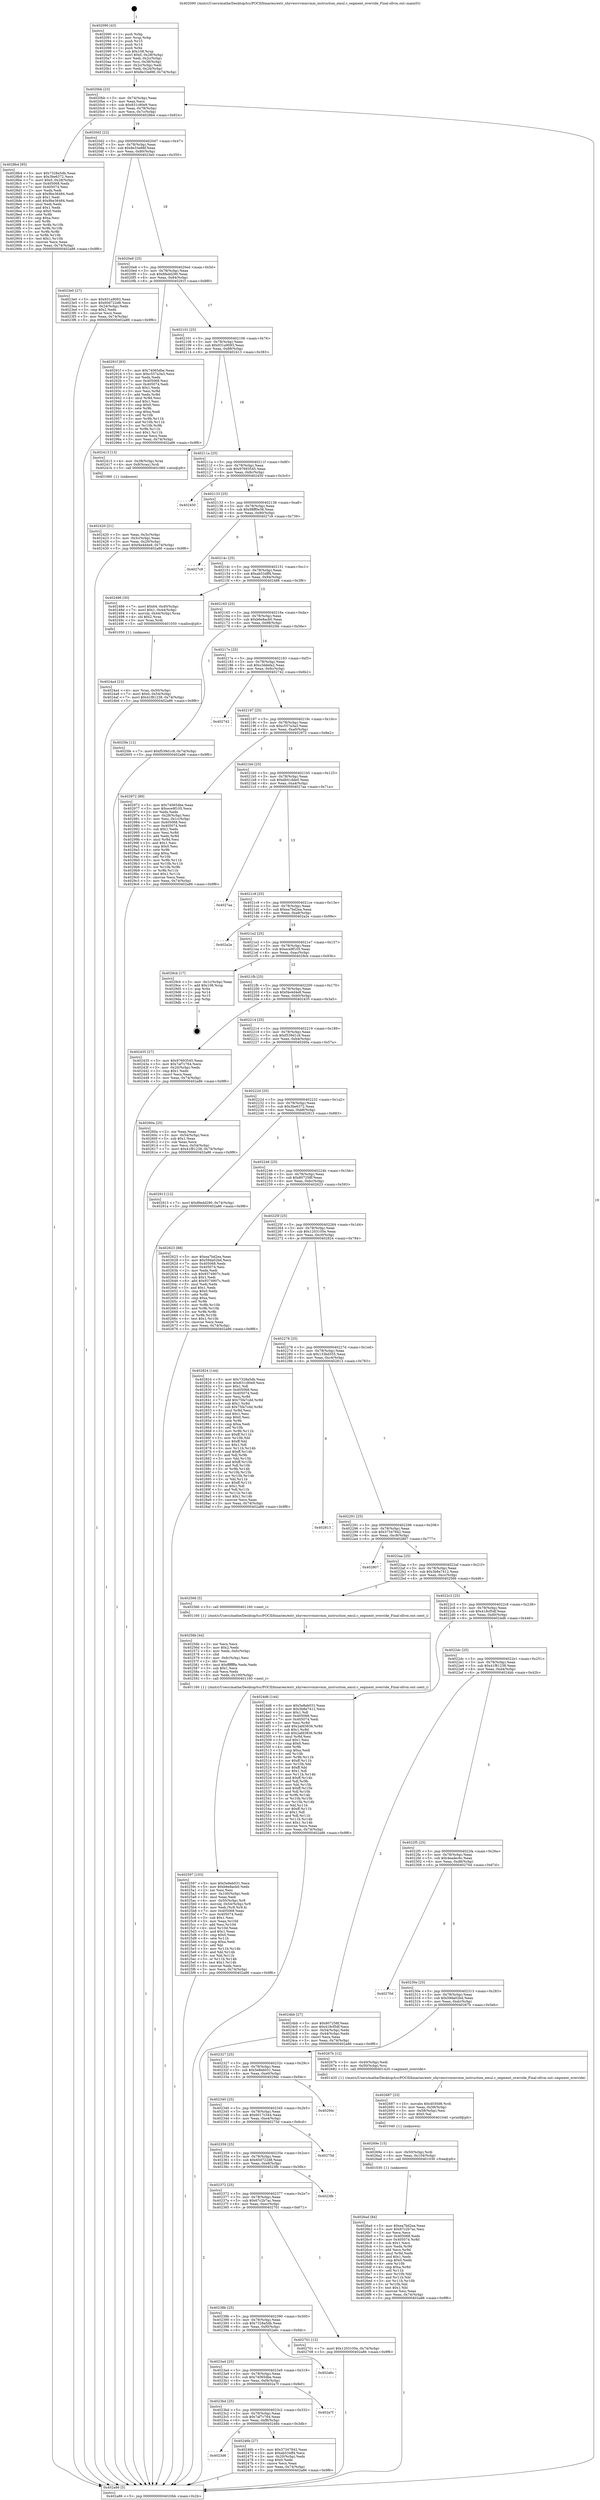 digraph "0x402090" {
  label = "0x402090 (/mnt/c/Users/mathe/Desktop/tcc/POCII/binaries/extr_xhyvesrcvmmvmm_instruction_emul.c_segment_override_Final-ollvm.out::main(0))"
  labelloc = "t"
  node[shape=record]

  Entry [label="",width=0.3,height=0.3,shape=circle,fillcolor=black,style=filled]
  "0x4020bb" [label="{
     0x4020bb [23]\l
     | [instrs]\l
     &nbsp;&nbsp;0x4020bb \<+3\>: mov -0x74(%rbp),%eax\l
     &nbsp;&nbsp;0x4020be \<+2\>: mov %eax,%ecx\l
     &nbsp;&nbsp;0x4020c0 \<+6\>: sub $0x831c90e9,%ecx\l
     &nbsp;&nbsp;0x4020c6 \<+3\>: mov %eax,-0x78(%rbp)\l
     &nbsp;&nbsp;0x4020c9 \<+3\>: mov %ecx,-0x7c(%rbp)\l
     &nbsp;&nbsp;0x4020cc \<+6\>: je 00000000004028b4 \<main+0x824\>\l
  }"]
  "0x4028b4" [label="{
     0x4028b4 [95]\l
     | [instrs]\l
     &nbsp;&nbsp;0x4028b4 \<+5\>: mov $0x7328a5db,%eax\l
     &nbsp;&nbsp;0x4028b9 \<+5\>: mov $0x3be6372,%ecx\l
     &nbsp;&nbsp;0x4028be \<+7\>: movl $0x0,-0x28(%rbp)\l
     &nbsp;&nbsp;0x4028c5 \<+7\>: mov 0x405068,%edx\l
     &nbsp;&nbsp;0x4028cc \<+7\>: mov 0x405074,%esi\l
     &nbsp;&nbsp;0x4028d3 \<+2\>: mov %edx,%edi\l
     &nbsp;&nbsp;0x4028d5 \<+6\>: sub $0x9be36484,%edi\l
     &nbsp;&nbsp;0x4028db \<+3\>: sub $0x1,%edi\l
     &nbsp;&nbsp;0x4028de \<+6\>: add $0x9be36484,%edi\l
     &nbsp;&nbsp;0x4028e4 \<+3\>: imul %edi,%edx\l
     &nbsp;&nbsp;0x4028e7 \<+3\>: and $0x1,%edx\l
     &nbsp;&nbsp;0x4028ea \<+3\>: cmp $0x0,%edx\l
     &nbsp;&nbsp;0x4028ed \<+4\>: sete %r8b\l
     &nbsp;&nbsp;0x4028f1 \<+3\>: cmp $0xa,%esi\l
     &nbsp;&nbsp;0x4028f4 \<+4\>: setl %r9b\l
     &nbsp;&nbsp;0x4028f8 \<+3\>: mov %r8b,%r10b\l
     &nbsp;&nbsp;0x4028fb \<+3\>: and %r9b,%r10b\l
     &nbsp;&nbsp;0x4028fe \<+3\>: xor %r9b,%r8b\l
     &nbsp;&nbsp;0x402901 \<+3\>: or %r8b,%r10b\l
     &nbsp;&nbsp;0x402904 \<+4\>: test $0x1,%r10b\l
     &nbsp;&nbsp;0x402908 \<+3\>: cmovne %ecx,%eax\l
     &nbsp;&nbsp;0x40290b \<+3\>: mov %eax,-0x74(%rbp)\l
     &nbsp;&nbsp;0x40290e \<+5\>: jmp 0000000000402a86 \<main+0x9f6\>\l
  }"]
  "0x4020d2" [label="{
     0x4020d2 [22]\l
     | [instrs]\l
     &nbsp;&nbsp;0x4020d2 \<+5\>: jmp 00000000004020d7 \<main+0x47\>\l
     &nbsp;&nbsp;0x4020d7 \<+3\>: mov -0x78(%rbp),%eax\l
     &nbsp;&nbsp;0x4020da \<+5\>: sub $0x8e33e88f,%eax\l
     &nbsp;&nbsp;0x4020df \<+3\>: mov %eax,-0x80(%rbp)\l
     &nbsp;&nbsp;0x4020e2 \<+6\>: je 00000000004023e0 \<main+0x350\>\l
  }"]
  Exit [label="",width=0.3,height=0.3,shape=circle,fillcolor=black,style=filled,peripheries=2]
  "0x4023e0" [label="{
     0x4023e0 [27]\l
     | [instrs]\l
     &nbsp;&nbsp;0x4023e0 \<+5\>: mov $0x931a9093,%eax\l
     &nbsp;&nbsp;0x4023e5 \<+5\>: mov $0x60d722d8,%ecx\l
     &nbsp;&nbsp;0x4023ea \<+3\>: mov -0x24(%rbp),%edx\l
     &nbsp;&nbsp;0x4023ed \<+3\>: cmp $0x2,%edx\l
     &nbsp;&nbsp;0x4023f0 \<+3\>: cmovne %ecx,%eax\l
     &nbsp;&nbsp;0x4023f3 \<+3\>: mov %eax,-0x74(%rbp)\l
     &nbsp;&nbsp;0x4023f6 \<+5\>: jmp 0000000000402a86 \<main+0x9f6\>\l
  }"]
  "0x4020e8" [label="{
     0x4020e8 [25]\l
     | [instrs]\l
     &nbsp;&nbsp;0x4020e8 \<+5\>: jmp 00000000004020ed \<main+0x5d\>\l
     &nbsp;&nbsp;0x4020ed \<+3\>: mov -0x78(%rbp),%eax\l
     &nbsp;&nbsp;0x4020f0 \<+5\>: sub $0x8fedd290,%eax\l
     &nbsp;&nbsp;0x4020f5 \<+6\>: mov %eax,-0x84(%rbp)\l
     &nbsp;&nbsp;0x4020fb \<+6\>: je 000000000040291f \<main+0x88f\>\l
  }"]
  "0x402a86" [label="{
     0x402a86 [5]\l
     | [instrs]\l
     &nbsp;&nbsp;0x402a86 \<+5\>: jmp 00000000004020bb \<main+0x2b\>\l
  }"]
  "0x402090" [label="{
     0x402090 [43]\l
     | [instrs]\l
     &nbsp;&nbsp;0x402090 \<+1\>: push %rbp\l
     &nbsp;&nbsp;0x402091 \<+3\>: mov %rsp,%rbp\l
     &nbsp;&nbsp;0x402094 \<+2\>: push %r15\l
     &nbsp;&nbsp;0x402096 \<+2\>: push %r14\l
     &nbsp;&nbsp;0x402098 \<+1\>: push %rbx\l
     &nbsp;&nbsp;0x402099 \<+7\>: sub $0x108,%rsp\l
     &nbsp;&nbsp;0x4020a0 \<+7\>: movl $0x0,-0x28(%rbp)\l
     &nbsp;&nbsp;0x4020a7 \<+3\>: mov %edi,-0x2c(%rbp)\l
     &nbsp;&nbsp;0x4020aa \<+4\>: mov %rsi,-0x38(%rbp)\l
     &nbsp;&nbsp;0x4020ae \<+3\>: mov -0x2c(%rbp),%edi\l
     &nbsp;&nbsp;0x4020b1 \<+3\>: mov %edi,-0x24(%rbp)\l
     &nbsp;&nbsp;0x4020b4 \<+7\>: movl $0x8e33e88f,-0x74(%rbp)\l
  }"]
  "0x4026ad" [label="{
     0x4026ad [84]\l
     | [instrs]\l
     &nbsp;&nbsp;0x4026ad \<+5\>: mov $0xea7bd2ea,%eax\l
     &nbsp;&nbsp;0x4026b2 \<+5\>: mov $0x67c2b7ac,%esi\l
     &nbsp;&nbsp;0x4026b7 \<+2\>: xor %ecx,%ecx\l
     &nbsp;&nbsp;0x4026b9 \<+7\>: mov 0x405068,%edx\l
     &nbsp;&nbsp;0x4026c0 \<+8\>: mov 0x405074,%r8d\l
     &nbsp;&nbsp;0x4026c8 \<+3\>: sub $0x1,%ecx\l
     &nbsp;&nbsp;0x4026cb \<+3\>: mov %edx,%r9d\l
     &nbsp;&nbsp;0x4026ce \<+3\>: add %ecx,%r9d\l
     &nbsp;&nbsp;0x4026d1 \<+4\>: imul %r9d,%edx\l
     &nbsp;&nbsp;0x4026d5 \<+3\>: and $0x1,%edx\l
     &nbsp;&nbsp;0x4026d8 \<+3\>: cmp $0x0,%edx\l
     &nbsp;&nbsp;0x4026db \<+4\>: sete %r10b\l
     &nbsp;&nbsp;0x4026df \<+4\>: cmp $0xa,%r8d\l
     &nbsp;&nbsp;0x4026e3 \<+4\>: setl %r11b\l
     &nbsp;&nbsp;0x4026e7 \<+3\>: mov %r10b,%bl\l
     &nbsp;&nbsp;0x4026ea \<+3\>: and %r11b,%bl\l
     &nbsp;&nbsp;0x4026ed \<+3\>: xor %r11b,%r10b\l
     &nbsp;&nbsp;0x4026f0 \<+3\>: or %r10b,%bl\l
     &nbsp;&nbsp;0x4026f3 \<+3\>: test $0x1,%bl\l
     &nbsp;&nbsp;0x4026f6 \<+3\>: cmovne %esi,%eax\l
     &nbsp;&nbsp;0x4026f9 \<+3\>: mov %eax,-0x74(%rbp)\l
     &nbsp;&nbsp;0x4026fc \<+5\>: jmp 0000000000402a86 \<main+0x9f6\>\l
  }"]
  "0x40291f" [label="{
     0x40291f [83]\l
     | [instrs]\l
     &nbsp;&nbsp;0x40291f \<+5\>: mov $0x74065dbe,%eax\l
     &nbsp;&nbsp;0x402924 \<+5\>: mov $0xc557a3a3,%ecx\l
     &nbsp;&nbsp;0x402929 \<+2\>: xor %edx,%edx\l
     &nbsp;&nbsp;0x40292b \<+7\>: mov 0x405068,%esi\l
     &nbsp;&nbsp;0x402932 \<+7\>: mov 0x405074,%edi\l
     &nbsp;&nbsp;0x402939 \<+3\>: sub $0x1,%edx\l
     &nbsp;&nbsp;0x40293c \<+3\>: mov %esi,%r8d\l
     &nbsp;&nbsp;0x40293f \<+3\>: add %edx,%r8d\l
     &nbsp;&nbsp;0x402942 \<+4\>: imul %r8d,%esi\l
     &nbsp;&nbsp;0x402946 \<+3\>: and $0x1,%esi\l
     &nbsp;&nbsp;0x402949 \<+3\>: cmp $0x0,%esi\l
     &nbsp;&nbsp;0x40294c \<+4\>: sete %r9b\l
     &nbsp;&nbsp;0x402950 \<+3\>: cmp $0xa,%edi\l
     &nbsp;&nbsp;0x402953 \<+4\>: setl %r10b\l
     &nbsp;&nbsp;0x402957 \<+3\>: mov %r9b,%r11b\l
     &nbsp;&nbsp;0x40295a \<+3\>: and %r10b,%r11b\l
     &nbsp;&nbsp;0x40295d \<+3\>: xor %r10b,%r9b\l
     &nbsp;&nbsp;0x402960 \<+3\>: or %r9b,%r11b\l
     &nbsp;&nbsp;0x402963 \<+4\>: test $0x1,%r11b\l
     &nbsp;&nbsp;0x402967 \<+3\>: cmovne %ecx,%eax\l
     &nbsp;&nbsp;0x40296a \<+3\>: mov %eax,-0x74(%rbp)\l
     &nbsp;&nbsp;0x40296d \<+5\>: jmp 0000000000402a86 \<main+0x9f6\>\l
  }"]
  "0x402101" [label="{
     0x402101 [25]\l
     | [instrs]\l
     &nbsp;&nbsp;0x402101 \<+5\>: jmp 0000000000402106 \<main+0x76\>\l
     &nbsp;&nbsp;0x402106 \<+3\>: mov -0x78(%rbp),%eax\l
     &nbsp;&nbsp;0x402109 \<+5\>: sub $0x931a9093,%eax\l
     &nbsp;&nbsp;0x40210e \<+6\>: mov %eax,-0x88(%rbp)\l
     &nbsp;&nbsp;0x402114 \<+6\>: je 0000000000402413 \<main+0x383\>\l
  }"]
  "0x40269e" [label="{
     0x40269e [15]\l
     | [instrs]\l
     &nbsp;&nbsp;0x40269e \<+4\>: mov -0x50(%rbp),%rdi\l
     &nbsp;&nbsp;0x4026a2 \<+6\>: mov %eax,-0x104(%rbp)\l
     &nbsp;&nbsp;0x4026a8 \<+5\>: call 0000000000401030 \<free@plt\>\l
     | [calls]\l
     &nbsp;&nbsp;0x401030 \{1\} (unknown)\l
  }"]
  "0x402413" [label="{
     0x402413 [13]\l
     | [instrs]\l
     &nbsp;&nbsp;0x402413 \<+4\>: mov -0x38(%rbp),%rax\l
     &nbsp;&nbsp;0x402417 \<+4\>: mov 0x8(%rax),%rdi\l
     &nbsp;&nbsp;0x40241b \<+5\>: call 0000000000401060 \<atoi@plt\>\l
     | [calls]\l
     &nbsp;&nbsp;0x401060 \{1\} (unknown)\l
  }"]
  "0x40211a" [label="{
     0x40211a [25]\l
     | [instrs]\l
     &nbsp;&nbsp;0x40211a \<+5\>: jmp 000000000040211f \<main+0x8f\>\l
     &nbsp;&nbsp;0x40211f \<+3\>: mov -0x78(%rbp),%eax\l
     &nbsp;&nbsp;0x402122 \<+5\>: sub $0x97693545,%eax\l
     &nbsp;&nbsp;0x402127 \<+6\>: mov %eax,-0x8c(%rbp)\l
     &nbsp;&nbsp;0x40212d \<+6\>: je 0000000000402450 \<main+0x3c0\>\l
  }"]
  "0x402420" [label="{
     0x402420 [21]\l
     | [instrs]\l
     &nbsp;&nbsp;0x402420 \<+3\>: mov %eax,-0x3c(%rbp)\l
     &nbsp;&nbsp;0x402423 \<+3\>: mov -0x3c(%rbp),%eax\l
     &nbsp;&nbsp;0x402426 \<+3\>: mov %eax,-0x20(%rbp)\l
     &nbsp;&nbsp;0x402429 \<+7\>: movl $0xf4e4d4e8,-0x74(%rbp)\l
     &nbsp;&nbsp;0x402430 \<+5\>: jmp 0000000000402a86 \<main+0x9f6\>\l
  }"]
  "0x402687" [label="{
     0x402687 [23]\l
     | [instrs]\l
     &nbsp;&nbsp;0x402687 \<+10\>: movabs $0x4030d6,%rdi\l
     &nbsp;&nbsp;0x402691 \<+3\>: mov %eax,-0x58(%rbp)\l
     &nbsp;&nbsp;0x402694 \<+3\>: mov -0x58(%rbp),%esi\l
     &nbsp;&nbsp;0x402697 \<+2\>: mov $0x0,%al\l
     &nbsp;&nbsp;0x402699 \<+5\>: call 0000000000401040 \<printf@plt\>\l
     | [calls]\l
     &nbsp;&nbsp;0x401040 \{1\} (unknown)\l
  }"]
  "0x402450" [label="{
     0x402450\l
  }", style=dashed]
  "0x402133" [label="{
     0x402133 [25]\l
     | [instrs]\l
     &nbsp;&nbsp;0x402133 \<+5\>: jmp 0000000000402138 \<main+0xa8\>\l
     &nbsp;&nbsp;0x402138 \<+3\>: mov -0x78(%rbp),%eax\l
     &nbsp;&nbsp;0x40213b \<+5\>: sub $0x98ff0e38,%eax\l
     &nbsp;&nbsp;0x402140 \<+6\>: mov %eax,-0x90(%rbp)\l
     &nbsp;&nbsp;0x402146 \<+6\>: je 00000000004027c9 \<main+0x739\>\l
  }"]
  "0x402597" [label="{
     0x402597 [103]\l
     | [instrs]\l
     &nbsp;&nbsp;0x402597 \<+5\>: mov $0x5e8eb031,%ecx\l
     &nbsp;&nbsp;0x40259c \<+5\>: mov $0xb6e8acb0,%edx\l
     &nbsp;&nbsp;0x4025a1 \<+2\>: xor %esi,%esi\l
     &nbsp;&nbsp;0x4025a3 \<+6\>: mov -0x100(%rbp),%edi\l
     &nbsp;&nbsp;0x4025a9 \<+3\>: imul %eax,%edi\l
     &nbsp;&nbsp;0x4025ac \<+4\>: mov -0x50(%rbp),%r8\l
     &nbsp;&nbsp;0x4025b0 \<+4\>: movslq -0x54(%rbp),%r9\l
     &nbsp;&nbsp;0x4025b4 \<+4\>: mov %edi,(%r8,%r9,4)\l
     &nbsp;&nbsp;0x4025b8 \<+7\>: mov 0x405068,%eax\l
     &nbsp;&nbsp;0x4025bf \<+7\>: mov 0x405074,%edi\l
     &nbsp;&nbsp;0x4025c6 \<+3\>: sub $0x1,%esi\l
     &nbsp;&nbsp;0x4025c9 \<+3\>: mov %eax,%r10d\l
     &nbsp;&nbsp;0x4025cc \<+3\>: add %esi,%r10d\l
     &nbsp;&nbsp;0x4025cf \<+4\>: imul %r10d,%eax\l
     &nbsp;&nbsp;0x4025d3 \<+3\>: and $0x1,%eax\l
     &nbsp;&nbsp;0x4025d6 \<+3\>: cmp $0x0,%eax\l
     &nbsp;&nbsp;0x4025d9 \<+4\>: sete %r11b\l
     &nbsp;&nbsp;0x4025dd \<+3\>: cmp $0xa,%edi\l
     &nbsp;&nbsp;0x4025e0 \<+3\>: setl %bl\l
     &nbsp;&nbsp;0x4025e3 \<+3\>: mov %r11b,%r14b\l
     &nbsp;&nbsp;0x4025e6 \<+3\>: and %bl,%r14b\l
     &nbsp;&nbsp;0x4025e9 \<+3\>: xor %bl,%r11b\l
     &nbsp;&nbsp;0x4025ec \<+3\>: or %r11b,%r14b\l
     &nbsp;&nbsp;0x4025ef \<+4\>: test $0x1,%r14b\l
     &nbsp;&nbsp;0x4025f3 \<+3\>: cmovne %edx,%ecx\l
     &nbsp;&nbsp;0x4025f6 \<+3\>: mov %ecx,-0x74(%rbp)\l
     &nbsp;&nbsp;0x4025f9 \<+5\>: jmp 0000000000402a86 \<main+0x9f6\>\l
  }"]
  "0x4027c9" [label="{
     0x4027c9\l
  }", style=dashed]
  "0x40214c" [label="{
     0x40214c [25]\l
     | [instrs]\l
     &nbsp;&nbsp;0x40214c \<+5\>: jmp 0000000000402151 \<main+0xc1\>\l
     &nbsp;&nbsp;0x402151 \<+3\>: mov -0x78(%rbp),%eax\l
     &nbsp;&nbsp;0x402154 \<+5\>: sub $0xab534ff4,%eax\l
     &nbsp;&nbsp;0x402159 \<+6\>: mov %eax,-0x94(%rbp)\l
     &nbsp;&nbsp;0x40215f \<+6\>: je 0000000000402486 \<main+0x3f6\>\l
  }"]
  "0x40256b" [label="{
     0x40256b [44]\l
     | [instrs]\l
     &nbsp;&nbsp;0x40256b \<+2\>: xor %ecx,%ecx\l
     &nbsp;&nbsp;0x40256d \<+5\>: mov $0x2,%edx\l
     &nbsp;&nbsp;0x402572 \<+6\>: mov %edx,-0xfc(%rbp)\l
     &nbsp;&nbsp;0x402578 \<+1\>: cltd\l
     &nbsp;&nbsp;0x402579 \<+6\>: mov -0xfc(%rbp),%esi\l
     &nbsp;&nbsp;0x40257f \<+2\>: idiv %esi\l
     &nbsp;&nbsp;0x402581 \<+6\>: imul $0xfffffffe,%edx,%edx\l
     &nbsp;&nbsp;0x402587 \<+3\>: sub $0x1,%ecx\l
     &nbsp;&nbsp;0x40258a \<+2\>: sub %ecx,%edx\l
     &nbsp;&nbsp;0x40258c \<+6\>: mov %edx,-0x100(%rbp)\l
     &nbsp;&nbsp;0x402592 \<+5\>: call 0000000000401160 \<next_i\>\l
     | [calls]\l
     &nbsp;&nbsp;0x401160 \{1\} (/mnt/c/Users/mathe/Desktop/tcc/POCII/binaries/extr_xhyvesrcvmmvmm_instruction_emul.c_segment_override_Final-ollvm.out::next_i)\l
  }"]
  "0x402486" [label="{
     0x402486 [30]\l
     | [instrs]\l
     &nbsp;&nbsp;0x402486 \<+7\>: movl $0x64,-0x40(%rbp)\l
     &nbsp;&nbsp;0x40248d \<+7\>: movl $0x1,-0x44(%rbp)\l
     &nbsp;&nbsp;0x402494 \<+4\>: movslq -0x44(%rbp),%rax\l
     &nbsp;&nbsp;0x402498 \<+4\>: shl $0x2,%rax\l
     &nbsp;&nbsp;0x40249c \<+3\>: mov %rax,%rdi\l
     &nbsp;&nbsp;0x40249f \<+5\>: call 0000000000401050 \<malloc@plt\>\l
     | [calls]\l
     &nbsp;&nbsp;0x401050 \{1\} (unknown)\l
  }"]
  "0x402165" [label="{
     0x402165 [25]\l
     | [instrs]\l
     &nbsp;&nbsp;0x402165 \<+5\>: jmp 000000000040216a \<main+0xda\>\l
     &nbsp;&nbsp;0x40216a \<+3\>: mov -0x78(%rbp),%eax\l
     &nbsp;&nbsp;0x40216d \<+5\>: sub $0xb6e8acb0,%eax\l
     &nbsp;&nbsp;0x402172 \<+6\>: mov %eax,-0x98(%rbp)\l
     &nbsp;&nbsp;0x402178 \<+6\>: je 00000000004025fe \<main+0x56e\>\l
  }"]
  "0x4024a4" [label="{
     0x4024a4 [23]\l
     | [instrs]\l
     &nbsp;&nbsp;0x4024a4 \<+4\>: mov %rax,-0x50(%rbp)\l
     &nbsp;&nbsp;0x4024a8 \<+7\>: movl $0x0,-0x54(%rbp)\l
     &nbsp;&nbsp;0x4024af \<+7\>: movl $0x41f81238,-0x74(%rbp)\l
     &nbsp;&nbsp;0x4024b6 \<+5\>: jmp 0000000000402a86 \<main+0x9f6\>\l
  }"]
  "0x4025fe" [label="{
     0x4025fe [12]\l
     | [instrs]\l
     &nbsp;&nbsp;0x4025fe \<+7\>: movl $0xf539d1c9,-0x74(%rbp)\l
     &nbsp;&nbsp;0x402605 \<+5\>: jmp 0000000000402a86 \<main+0x9f6\>\l
  }"]
  "0x40217e" [label="{
     0x40217e [25]\l
     | [instrs]\l
     &nbsp;&nbsp;0x40217e \<+5\>: jmp 0000000000402183 \<main+0xf3\>\l
     &nbsp;&nbsp;0x402183 \<+3\>: mov -0x78(%rbp),%eax\l
     &nbsp;&nbsp;0x402186 \<+5\>: sub $0xc3ddefa2,%eax\l
     &nbsp;&nbsp;0x40218b \<+6\>: mov %eax,-0x9c(%rbp)\l
     &nbsp;&nbsp;0x402191 \<+6\>: je 0000000000402742 \<main+0x6b2\>\l
  }"]
  "0x4023d6" [label="{
     0x4023d6\l
  }", style=dashed]
  "0x402742" [label="{
     0x402742\l
  }", style=dashed]
  "0x402197" [label="{
     0x402197 [25]\l
     | [instrs]\l
     &nbsp;&nbsp;0x402197 \<+5\>: jmp 000000000040219c \<main+0x10c\>\l
     &nbsp;&nbsp;0x40219c \<+3\>: mov -0x78(%rbp),%eax\l
     &nbsp;&nbsp;0x40219f \<+5\>: sub $0xc557a3a3,%eax\l
     &nbsp;&nbsp;0x4021a4 \<+6\>: mov %eax,-0xa0(%rbp)\l
     &nbsp;&nbsp;0x4021aa \<+6\>: je 0000000000402972 \<main+0x8e2\>\l
  }"]
  "0x40246b" [label="{
     0x40246b [27]\l
     | [instrs]\l
     &nbsp;&nbsp;0x40246b \<+5\>: mov $0x37347842,%eax\l
     &nbsp;&nbsp;0x402470 \<+5\>: mov $0xab534ff4,%ecx\l
     &nbsp;&nbsp;0x402475 \<+3\>: mov -0x20(%rbp),%edx\l
     &nbsp;&nbsp;0x402478 \<+3\>: cmp $0x0,%edx\l
     &nbsp;&nbsp;0x40247b \<+3\>: cmove %ecx,%eax\l
     &nbsp;&nbsp;0x40247e \<+3\>: mov %eax,-0x74(%rbp)\l
     &nbsp;&nbsp;0x402481 \<+5\>: jmp 0000000000402a86 \<main+0x9f6\>\l
  }"]
  "0x402972" [label="{
     0x402972 [89]\l
     | [instrs]\l
     &nbsp;&nbsp;0x402972 \<+5\>: mov $0x74065dbe,%eax\l
     &nbsp;&nbsp;0x402977 \<+5\>: mov $0xece9f105,%ecx\l
     &nbsp;&nbsp;0x40297c \<+2\>: xor %edx,%edx\l
     &nbsp;&nbsp;0x40297e \<+3\>: mov -0x28(%rbp),%esi\l
     &nbsp;&nbsp;0x402981 \<+3\>: mov %esi,-0x1c(%rbp)\l
     &nbsp;&nbsp;0x402984 \<+7\>: mov 0x405068,%esi\l
     &nbsp;&nbsp;0x40298b \<+7\>: mov 0x405074,%edi\l
     &nbsp;&nbsp;0x402992 \<+3\>: sub $0x1,%edx\l
     &nbsp;&nbsp;0x402995 \<+3\>: mov %esi,%r8d\l
     &nbsp;&nbsp;0x402998 \<+3\>: add %edx,%r8d\l
     &nbsp;&nbsp;0x40299b \<+4\>: imul %r8d,%esi\l
     &nbsp;&nbsp;0x40299f \<+3\>: and $0x1,%esi\l
     &nbsp;&nbsp;0x4029a2 \<+3\>: cmp $0x0,%esi\l
     &nbsp;&nbsp;0x4029a5 \<+4\>: sete %r9b\l
     &nbsp;&nbsp;0x4029a9 \<+3\>: cmp $0xa,%edi\l
     &nbsp;&nbsp;0x4029ac \<+4\>: setl %r10b\l
     &nbsp;&nbsp;0x4029b0 \<+3\>: mov %r9b,%r11b\l
     &nbsp;&nbsp;0x4029b3 \<+3\>: and %r10b,%r11b\l
     &nbsp;&nbsp;0x4029b6 \<+3\>: xor %r10b,%r9b\l
     &nbsp;&nbsp;0x4029b9 \<+3\>: or %r9b,%r11b\l
     &nbsp;&nbsp;0x4029bc \<+4\>: test $0x1,%r11b\l
     &nbsp;&nbsp;0x4029c0 \<+3\>: cmovne %ecx,%eax\l
     &nbsp;&nbsp;0x4029c3 \<+3\>: mov %eax,-0x74(%rbp)\l
     &nbsp;&nbsp;0x4029c6 \<+5\>: jmp 0000000000402a86 \<main+0x9f6\>\l
  }"]
  "0x4021b0" [label="{
     0x4021b0 [25]\l
     | [instrs]\l
     &nbsp;&nbsp;0x4021b0 \<+5\>: jmp 00000000004021b5 \<main+0x125\>\l
     &nbsp;&nbsp;0x4021b5 \<+3\>: mov -0x78(%rbp),%eax\l
     &nbsp;&nbsp;0x4021b8 \<+5\>: sub $0xdb41dde0,%eax\l
     &nbsp;&nbsp;0x4021bd \<+6\>: mov %eax,-0xa4(%rbp)\l
     &nbsp;&nbsp;0x4021c3 \<+6\>: je 00000000004027aa \<main+0x71a\>\l
  }"]
  "0x4023bd" [label="{
     0x4023bd [25]\l
     | [instrs]\l
     &nbsp;&nbsp;0x4023bd \<+5\>: jmp 00000000004023c2 \<main+0x332\>\l
     &nbsp;&nbsp;0x4023c2 \<+3\>: mov -0x78(%rbp),%eax\l
     &nbsp;&nbsp;0x4023c5 \<+5\>: sub $0x7af7c764,%eax\l
     &nbsp;&nbsp;0x4023ca \<+6\>: mov %eax,-0xf8(%rbp)\l
     &nbsp;&nbsp;0x4023d0 \<+6\>: je 000000000040246b \<main+0x3db\>\l
  }"]
  "0x4027aa" [label="{
     0x4027aa\l
  }", style=dashed]
  "0x4021c9" [label="{
     0x4021c9 [25]\l
     | [instrs]\l
     &nbsp;&nbsp;0x4021c9 \<+5\>: jmp 00000000004021ce \<main+0x13e\>\l
     &nbsp;&nbsp;0x4021ce \<+3\>: mov -0x78(%rbp),%eax\l
     &nbsp;&nbsp;0x4021d1 \<+5\>: sub $0xea7bd2ea,%eax\l
     &nbsp;&nbsp;0x4021d6 \<+6\>: mov %eax,-0xa8(%rbp)\l
     &nbsp;&nbsp;0x4021dc \<+6\>: je 0000000000402a2e \<main+0x99e\>\l
  }"]
  "0x402a7f" [label="{
     0x402a7f\l
  }", style=dashed]
  "0x402a2e" [label="{
     0x402a2e\l
  }", style=dashed]
  "0x4021e2" [label="{
     0x4021e2 [25]\l
     | [instrs]\l
     &nbsp;&nbsp;0x4021e2 \<+5\>: jmp 00000000004021e7 \<main+0x157\>\l
     &nbsp;&nbsp;0x4021e7 \<+3\>: mov -0x78(%rbp),%eax\l
     &nbsp;&nbsp;0x4021ea \<+5\>: sub $0xece9f105,%eax\l
     &nbsp;&nbsp;0x4021ef \<+6\>: mov %eax,-0xac(%rbp)\l
     &nbsp;&nbsp;0x4021f5 \<+6\>: je 00000000004029cb \<main+0x93b\>\l
  }"]
  "0x4023a4" [label="{
     0x4023a4 [25]\l
     | [instrs]\l
     &nbsp;&nbsp;0x4023a4 \<+5\>: jmp 00000000004023a9 \<main+0x319\>\l
     &nbsp;&nbsp;0x4023a9 \<+3\>: mov -0x78(%rbp),%eax\l
     &nbsp;&nbsp;0x4023ac \<+5\>: sub $0x74065dbe,%eax\l
     &nbsp;&nbsp;0x4023b1 \<+6\>: mov %eax,-0xf4(%rbp)\l
     &nbsp;&nbsp;0x4023b7 \<+6\>: je 0000000000402a7f \<main+0x9ef\>\l
  }"]
  "0x4029cb" [label="{
     0x4029cb [17]\l
     | [instrs]\l
     &nbsp;&nbsp;0x4029cb \<+3\>: mov -0x1c(%rbp),%eax\l
     &nbsp;&nbsp;0x4029ce \<+7\>: add $0x108,%rsp\l
     &nbsp;&nbsp;0x4029d5 \<+1\>: pop %rbx\l
     &nbsp;&nbsp;0x4029d6 \<+2\>: pop %r14\l
     &nbsp;&nbsp;0x4029d8 \<+2\>: pop %r15\l
     &nbsp;&nbsp;0x4029da \<+1\>: pop %rbp\l
     &nbsp;&nbsp;0x4029db \<+1\>: ret\l
  }"]
  "0x4021fb" [label="{
     0x4021fb [25]\l
     | [instrs]\l
     &nbsp;&nbsp;0x4021fb \<+5\>: jmp 0000000000402200 \<main+0x170\>\l
     &nbsp;&nbsp;0x402200 \<+3\>: mov -0x78(%rbp),%eax\l
     &nbsp;&nbsp;0x402203 \<+5\>: sub $0xf4e4d4e8,%eax\l
     &nbsp;&nbsp;0x402208 \<+6\>: mov %eax,-0xb0(%rbp)\l
     &nbsp;&nbsp;0x40220e \<+6\>: je 0000000000402435 \<main+0x3a5\>\l
  }"]
  "0x402a6c" [label="{
     0x402a6c\l
  }", style=dashed]
  "0x402435" [label="{
     0x402435 [27]\l
     | [instrs]\l
     &nbsp;&nbsp;0x402435 \<+5\>: mov $0x97693545,%eax\l
     &nbsp;&nbsp;0x40243a \<+5\>: mov $0x7af7c764,%ecx\l
     &nbsp;&nbsp;0x40243f \<+3\>: mov -0x20(%rbp),%edx\l
     &nbsp;&nbsp;0x402442 \<+3\>: cmp $0x1,%edx\l
     &nbsp;&nbsp;0x402445 \<+3\>: cmovl %ecx,%eax\l
     &nbsp;&nbsp;0x402448 \<+3\>: mov %eax,-0x74(%rbp)\l
     &nbsp;&nbsp;0x40244b \<+5\>: jmp 0000000000402a86 \<main+0x9f6\>\l
  }"]
  "0x402214" [label="{
     0x402214 [25]\l
     | [instrs]\l
     &nbsp;&nbsp;0x402214 \<+5\>: jmp 0000000000402219 \<main+0x189\>\l
     &nbsp;&nbsp;0x402219 \<+3\>: mov -0x78(%rbp),%eax\l
     &nbsp;&nbsp;0x40221c \<+5\>: sub $0xf539d1c9,%eax\l
     &nbsp;&nbsp;0x402221 \<+6\>: mov %eax,-0xb4(%rbp)\l
     &nbsp;&nbsp;0x402227 \<+6\>: je 000000000040260a \<main+0x57a\>\l
  }"]
  "0x40238b" [label="{
     0x40238b [25]\l
     | [instrs]\l
     &nbsp;&nbsp;0x40238b \<+5\>: jmp 0000000000402390 \<main+0x300\>\l
     &nbsp;&nbsp;0x402390 \<+3\>: mov -0x78(%rbp),%eax\l
     &nbsp;&nbsp;0x402393 \<+5\>: sub $0x7328a5db,%eax\l
     &nbsp;&nbsp;0x402398 \<+6\>: mov %eax,-0xf0(%rbp)\l
     &nbsp;&nbsp;0x40239e \<+6\>: je 0000000000402a6c \<main+0x9dc\>\l
  }"]
  "0x40260a" [label="{
     0x40260a [25]\l
     | [instrs]\l
     &nbsp;&nbsp;0x40260a \<+2\>: xor %eax,%eax\l
     &nbsp;&nbsp;0x40260c \<+3\>: mov -0x54(%rbp),%ecx\l
     &nbsp;&nbsp;0x40260f \<+3\>: sub $0x1,%eax\l
     &nbsp;&nbsp;0x402612 \<+2\>: sub %eax,%ecx\l
     &nbsp;&nbsp;0x402614 \<+3\>: mov %ecx,-0x54(%rbp)\l
     &nbsp;&nbsp;0x402617 \<+7\>: movl $0x41f81238,-0x74(%rbp)\l
     &nbsp;&nbsp;0x40261e \<+5\>: jmp 0000000000402a86 \<main+0x9f6\>\l
  }"]
  "0x40222d" [label="{
     0x40222d [25]\l
     | [instrs]\l
     &nbsp;&nbsp;0x40222d \<+5\>: jmp 0000000000402232 \<main+0x1a2\>\l
     &nbsp;&nbsp;0x402232 \<+3\>: mov -0x78(%rbp),%eax\l
     &nbsp;&nbsp;0x402235 \<+5\>: sub $0x3be6372,%eax\l
     &nbsp;&nbsp;0x40223a \<+6\>: mov %eax,-0xb8(%rbp)\l
     &nbsp;&nbsp;0x402240 \<+6\>: je 0000000000402913 \<main+0x883\>\l
  }"]
  "0x402701" [label="{
     0x402701 [12]\l
     | [instrs]\l
     &nbsp;&nbsp;0x402701 \<+7\>: movl $0x1203105e,-0x74(%rbp)\l
     &nbsp;&nbsp;0x402708 \<+5\>: jmp 0000000000402a86 \<main+0x9f6\>\l
  }"]
  "0x402913" [label="{
     0x402913 [12]\l
     | [instrs]\l
     &nbsp;&nbsp;0x402913 \<+7\>: movl $0x8fedd290,-0x74(%rbp)\l
     &nbsp;&nbsp;0x40291a \<+5\>: jmp 0000000000402a86 \<main+0x9f6\>\l
  }"]
  "0x402246" [label="{
     0x402246 [25]\l
     | [instrs]\l
     &nbsp;&nbsp;0x402246 \<+5\>: jmp 000000000040224b \<main+0x1bb\>\l
     &nbsp;&nbsp;0x40224b \<+3\>: mov -0x78(%rbp),%eax\l
     &nbsp;&nbsp;0x40224e \<+5\>: sub $0x807258f,%eax\l
     &nbsp;&nbsp;0x402253 \<+6\>: mov %eax,-0xbc(%rbp)\l
     &nbsp;&nbsp;0x402259 \<+6\>: je 0000000000402623 \<main+0x593\>\l
  }"]
  "0x402372" [label="{
     0x402372 [25]\l
     | [instrs]\l
     &nbsp;&nbsp;0x402372 \<+5\>: jmp 0000000000402377 \<main+0x2e7\>\l
     &nbsp;&nbsp;0x402377 \<+3\>: mov -0x78(%rbp),%eax\l
     &nbsp;&nbsp;0x40237a \<+5\>: sub $0x67c2b7ac,%eax\l
     &nbsp;&nbsp;0x40237f \<+6\>: mov %eax,-0xec(%rbp)\l
     &nbsp;&nbsp;0x402385 \<+6\>: je 0000000000402701 \<main+0x671\>\l
  }"]
  "0x402623" [label="{
     0x402623 [88]\l
     | [instrs]\l
     &nbsp;&nbsp;0x402623 \<+5\>: mov $0xea7bd2ea,%eax\l
     &nbsp;&nbsp;0x402628 \<+5\>: mov $0x59da02bd,%ecx\l
     &nbsp;&nbsp;0x40262d \<+7\>: mov 0x405068,%edx\l
     &nbsp;&nbsp;0x402634 \<+7\>: mov 0x405074,%esi\l
     &nbsp;&nbsp;0x40263b \<+2\>: mov %edx,%edi\l
     &nbsp;&nbsp;0x40263d \<+6\>: sub $0x9374907c,%edi\l
     &nbsp;&nbsp;0x402643 \<+3\>: sub $0x1,%edi\l
     &nbsp;&nbsp;0x402646 \<+6\>: add $0x9374907c,%edi\l
     &nbsp;&nbsp;0x40264c \<+3\>: imul %edi,%edx\l
     &nbsp;&nbsp;0x40264f \<+3\>: and $0x1,%edx\l
     &nbsp;&nbsp;0x402652 \<+3\>: cmp $0x0,%edx\l
     &nbsp;&nbsp;0x402655 \<+4\>: sete %r8b\l
     &nbsp;&nbsp;0x402659 \<+3\>: cmp $0xa,%esi\l
     &nbsp;&nbsp;0x40265c \<+4\>: setl %r9b\l
     &nbsp;&nbsp;0x402660 \<+3\>: mov %r8b,%r10b\l
     &nbsp;&nbsp;0x402663 \<+3\>: and %r9b,%r10b\l
     &nbsp;&nbsp;0x402666 \<+3\>: xor %r9b,%r8b\l
     &nbsp;&nbsp;0x402669 \<+3\>: or %r8b,%r10b\l
     &nbsp;&nbsp;0x40266c \<+4\>: test $0x1,%r10b\l
     &nbsp;&nbsp;0x402670 \<+3\>: cmovne %ecx,%eax\l
     &nbsp;&nbsp;0x402673 \<+3\>: mov %eax,-0x74(%rbp)\l
     &nbsp;&nbsp;0x402676 \<+5\>: jmp 0000000000402a86 \<main+0x9f6\>\l
  }"]
  "0x40225f" [label="{
     0x40225f [25]\l
     | [instrs]\l
     &nbsp;&nbsp;0x40225f \<+5\>: jmp 0000000000402264 \<main+0x1d4\>\l
     &nbsp;&nbsp;0x402264 \<+3\>: mov -0x78(%rbp),%eax\l
     &nbsp;&nbsp;0x402267 \<+5\>: sub $0x1203105e,%eax\l
     &nbsp;&nbsp;0x40226c \<+6\>: mov %eax,-0xc0(%rbp)\l
     &nbsp;&nbsp;0x402272 \<+6\>: je 0000000000402824 \<main+0x794\>\l
  }"]
  "0x4023fb" [label="{
     0x4023fb\l
  }", style=dashed]
  "0x402824" [label="{
     0x402824 [144]\l
     | [instrs]\l
     &nbsp;&nbsp;0x402824 \<+5\>: mov $0x7328a5db,%eax\l
     &nbsp;&nbsp;0x402829 \<+5\>: mov $0x831c90e9,%ecx\l
     &nbsp;&nbsp;0x40282e \<+2\>: mov $0x1,%dl\l
     &nbsp;&nbsp;0x402830 \<+7\>: mov 0x405068,%esi\l
     &nbsp;&nbsp;0x402837 \<+7\>: mov 0x405074,%edi\l
     &nbsp;&nbsp;0x40283e \<+3\>: mov %esi,%r8d\l
     &nbsp;&nbsp;0x402841 \<+7\>: add $0x75fa7cdd,%r8d\l
     &nbsp;&nbsp;0x402848 \<+4\>: sub $0x1,%r8d\l
     &nbsp;&nbsp;0x40284c \<+7\>: sub $0x75fa7cdd,%r8d\l
     &nbsp;&nbsp;0x402853 \<+4\>: imul %r8d,%esi\l
     &nbsp;&nbsp;0x402857 \<+3\>: and $0x1,%esi\l
     &nbsp;&nbsp;0x40285a \<+3\>: cmp $0x0,%esi\l
     &nbsp;&nbsp;0x40285d \<+4\>: sete %r9b\l
     &nbsp;&nbsp;0x402861 \<+3\>: cmp $0xa,%edi\l
     &nbsp;&nbsp;0x402864 \<+4\>: setl %r10b\l
     &nbsp;&nbsp;0x402868 \<+3\>: mov %r9b,%r11b\l
     &nbsp;&nbsp;0x40286b \<+4\>: xor $0xff,%r11b\l
     &nbsp;&nbsp;0x40286f \<+3\>: mov %r10b,%bl\l
     &nbsp;&nbsp;0x402872 \<+3\>: xor $0xff,%bl\l
     &nbsp;&nbsp;0x402875 \<+3\>: xor $0x1,%dl\l
     &nbsp;&nbsp;0x402878 \<+3\>: mov %r11b,%r14b\l
     &nbsp;&nbsp;0x40287b \<+4\>: and $0xff,%r14b\l
     &nbsp;&nbsp;0x40287f \<+3\>: and %dl,%r9b\l
     &nbsp;&nbsp;0x402882 \<+3\>: mov %bl,%r15b\l
     &nbsp;&nbsp;0x402885 \<+4\>: and $0xff,%r15b\l
     &nbsp;&nbsp;0x402889 \<+3\>: and %dl,%r10b\l
     &nbsp;&nbsp;0x40288c \<+3\>: or %r9b,%r14b\l
     &nbsp;&nbsp;0x40288f \<+3\>: or %r10b,%r15b\l
     &nbsp;&nbsp;0x402892 \<+3\>: xor %r15b,%r14b\l
     &nbsp;&nbsp;0x402895 \<+3\>: or %bl,%r11b\l
     &nbsp;&nbsp;0x402898 \<+4\>: xor $0xff,%r11b\l
     &nbsp;&nbsp;0x40289c \<+3\>: or $0x1,%dl\l
     &nbsp;&nbsp;0x40289f \<+3\>: and %dl,%r11b\l
     &nbsp;&nbsp;0x4028a2 \<+3\>: or %r11b,%r14b\l
     &nbsp;&nbsp;0x4028a5 \<+4\>: test $0x1,%r14b\l
     &nbsp;&nbsp;0x4028a9 \<+3\>: cmovne %ecx,%eax\l
     &nbsp;&nbsp;0x4028ac \<+3\>: mov %eax,-0x74(%rbp)\l
     &nbsp;&nbsp;0x4028af \<+5\>: jmp 0000000000402a86 \<main+0x9f6\>\l
  }"]
  "0x402278" [label="{
     0x402278 [25]\l
     | [instrs]\l
     &nbsp;&nbsp;0x402278 \<+5\>: jmp 000000000040227d \<main+0x1ed\>\l
     &nbsp;&nbsp;0x40227d \<+3\>: mov -0x78(%rbp),%eax\l
     &nbsp;&nbsp;0x402280 \<+5\>: sub $0x133bd355,%eax\l
     &nbsp;&nbsp;0x402285 \<+6\>: mov %eax,-0xc4(%rbp)\l
     &nbsp;&nbsp;0x40228b \<+6\>: je 0000000000402813 \<main+0x783\>\l
  }"]
  "0x402359" [label="{
     0x402359 [25]\l
     | [instrs]\l
     &nbsp;&nbsp;0x402359 \<+5\>: jmp 000000000040235e \<main+0x2ce\>\l
     &nbsp;&nbsp;0x40235e \<+3\>: mov -0x78(%rbp),%eax\l
     &nbsp;&nbsp;0x402361 \<+5\>: sub $0x60d722d8,%eax\l
     &nbsp;&nbsp;0x402366 \<+6\>: mov %eax,-0xe8(%rbp)\l
     &nbsp;&nbsp;0x40236c \<+6\>: je 00000000004023fb \<main+0x36b\>\l
  }"]
  "0x402813" [label="{
     0x402813\l
  }", style=dashed]
  "0x402291" [label="{
     0x402291 [25]\l
     | [instrs]\l
     &nbsp;&nbsp;0x402291 \<+5\>: jmp 0000000000402296 \<main+0x206\>\l
     &nbsp;&nbsp;0x402296 \<+3\>: mov -0x78(%rbp),%eax\l
     &nbsp;&nbsp;0x402299 \<+5\>: sub $0x37347842,%eax\l
     &nbsp;&nbsp;0x40229e \<+6\>: mov %eax,-0xc8(%rbp)\l
     &nbsp;&nbsp;0x4022a4 \<+6\>: je 0000000000402807 \<main+0x777\>\l
  }"]
  "0x40275d" [label="{
     0x40275d\l
  }", style=dashed]
  "0x402807" [label="{
     0x402807\l
  }", style=dashed]
  "0x4022aa" [label="{
     0x4022aa [25]\l
     | [instrs]\l
     &nbsp;&nbsp;0x4022aa \<+5\>: jmp 00000000004022af \<main+0x21f\>\l
     &nbsp;&nbsp;0x4022af \<+3\>: mov -0x78(%rbp),%eax\l
     &nbsp;&nbsp;0x4022b2 \<+5\>: sub $0x3b8a7412,%eax\l
     &nbsp;&nbsp;0x4022b7 \<+6\>: mov %eax,-0xcc(%rbp)\l
     &nbsp;&nbsp;0x4022bd \<+6\>: je 0000000000402566 \<main+0x4d6\>\l
  }"]
  "0x402340" [label="{
     0x402340 [25]\l
     | [instrs]\l
     &nbsp;&nbsp;0x402340 \<+5\>: jmp 0000000000402345 \<main+0x2b5\>\l
     &nbsp;&nbsp;0x402345 \<+3\>: mov -0x78(%rbp),%eax\l
     &nbsp;&nbsp;0x402348 \<+5\>: sub $0x6017c344,%eax\l
     &nbsp;&nbsp;0x40234d \<+6\>: mov %eax,-0xe4(%rbp)\l
     &nbsp;&nbsp;0x402353 \<+6\>: je 000000000040275d \<main+0x6cd\>\l
  }"]
  "0x402566" [label="{
     0x402566 [5]\l
     | [instrs]\l
     &nbsp;&nbsp;0x402566 \<+5\>: call 0000000000401160 \<next_i\>\l
     | [calls]\l
     &nbsp;&nbsp;0x401160 \{1\} (/mnt/c/Users/mathe/Desktop/tcc/POCII/binaries/extr_xhyvesrcvmmvmm_instruction_emul.c_segment_override_Final-ollvm.out::next_i)\l
  }"]
  "0x4022c3" [label="{
     0x4022c3 [25]\l
     | [instrs]\l
     &nbsp;&nbsp;0x4022c3 \<+5\>: jmp 00000000004022c8 \<main+0x238\>\l
     &nbsp;&nbsp;0x4022c8 \<+3\>: mov -0x78(%rbp),%eax\l
     &nbsp;&nbsp;0x4022cb \<+5\>: sub $0x418cf5df,%eax\l
     &nbsp;&nbsp;0x4022d0 \<+6\>: mov %eax,-0xd0(%rbp)\l
     &nbsp;&nbsp;0x4022d6 \<+6\>: je 00000000004024d6 \<main+0x446\>\l
  }"]
  "0x4029dc" [label="{
     0x4029dc\l
  }", style=dashed]
  "0x4024d6" [label="{
     0x4024d6 [144]\l
     | [instrs]\l
     &nbsp;&nbsp;0x4024d6 \<+5\>: mov $0x5e8eb031,%eax\l
     &nbsp;&nbsp;0x4024db \<+5\>: mov $0x3b8a7412,%ecx\l
     &nbsp;&nbsp;0x4024e0 \<+2\>: mov $0x1,%dl\l
     &nbsp;&nbsp;0x4024e2 \<+7\>: mov 0x405068,%esi\l
     &nbsp;&nbsp;0x4024e9 \<+7\>: mov 0x405074,%edi\l
     &nbsp;&nbsp;0x4024f0 \<+3\>: mov %esi,%r8d\l
     &nbsp;&nbsp;0x4024f3 \<+7\>: add $0x2afd3836,%r8d\l
     &nbsp;&nbsp;0x4024fa \<+4\>: sub $0x1,%r8d\l
     &nbsp;&nbsp;0x4024fe \<+7\>: sub $0x2afd3836,%r8d\l
     &nbsp;&nbsp;0x402505 \<+4\>: imul %r8d,%esi\l
     &nbsp;&nbsp;0x402509 \<+3\>: and $0x1,%esi\l
     &nbsp;&nbsp;0x40250c \<+3\>: cmp $0x0,%esi\l
     &nbsp;&nbsp;0x40250f \<+4\>: sete %r9b\l
     &nbsp;&nbsp;0x402513 \<+3\>: cmp $0xa,%edi\l
     &nbsp;&nbsp;0x402516 \<+4\>: setl %r10b\l
     &nbsp;&nbsp;0x40251a \<+3\>: mov %r9b,%r11b\l
     &nbsp;&nbsp;0x40251d \<+4\>: xor $0xff,%r11b\l
     &nbsp;&nbsp;0x402521 \<+3\>: mov %r10b,%bl\l
     &nbsp;&nbsp;0x402524 \<+3\>: xor $0xff,%bl\l
     &nbsp;&nbsp;0x402527 \<+3\>: xor $0x1,%dl\l
     &nbsp;&nbsp;0x40252a \<+3\>: mov %r11b,%r14b\l
     &nbsp;&nbsp;0x40252d \<+4\>: and $0xff,%r14b\l
     &nbsp;&nbsp;0x402531 \<+3\>: and %dl,%r9b\l
     &nbsp;&nbsp;0x402534 \<+3\>: mov %bl,%r15b\l
     &nbsp;&nbsp;0x402537 \<+4\>: and $0xff,%r15b\l
     &nbsp;&nbsp;0x40253b \<+3\>: and %dl,%r10b\l
     &nbsp;&nbsp;0x40253e \<+3\>: or %r9b,%r14b\l
     &nbsp;&nbsp;0x402541 \<+3\>: or %r10b,%r15b\l
     &nbsp;&nbsp;0x402544 \<+3\>: xor %r15b,%r14b\l
     &nbsp;&nbsp;0x402547 \<+3\>: or %bl,%r11b\l
     &nbsp;&nbsp;0x40254a \<+4\>: xor $0xff,%r11b\l
     &nbsp;&nbsp;0x40254e \<+3\>: or $0x1,%dl\l
     &nbsp;&nbsp;0x402551 \<+3\>: and %dl,%r11b\l
     &nbsp;&nbsp;0x402554 \<+3\>: or %r11b,%r14b\l
     &nbsp;&nbsp;0x402557 \<+4\>: test $0x1,%r14b\l
     &nbsp;&nbsp;0x40255b \<+3\>: cmovne %ecx,%eax\l
     &nbsp;&nbsp;0x40255e \<+3\>: mov %eax,-0x74(%rbp)\l
     &nbsp;&nbsp;0x402561 \<+5\>: jmp 0000000000402a86 \<main+0x9f6\>\l
  }"]
  "0x4022dc" [label="{
     0x4022dc [25]\l
     | [instrs]\l
     &nbsp;&nbsp;0x4022dc \<+5\>: jmp 00000000004022e1 \<main+0x251\>\l
     &nbsp;&nbsp;0x4022e1 \<+3\>: mov -0x78(%rbp),%eax\l
     &nbsp;&nbsp;0x4022e4 \<+5\>: sub $0x41f81238,%eax\l
     &nbsp;&nbsp;0x4022e9 \<+6\>: mov %eax,-0xd4(%rbp)\l
     &nbsp;&nbsp;0x4022ef \<+6\>: je 00000000004024bb \<main+0x42b\>\l
  }"]
  "0x402327" [label="{
     0x402327 [25]\l
     | [instrs]\l
     &nbsp;&nbsp;0x402327 \<+5\>: jmp 000000000040232c \<main+0x29c\>\l
     &nbsp;&nbsp;0x40232c \<+3\>: mov -0x78(%rbp),%eax\l
     &nbsp;&nbsp;0x40232f \<+5\>: sub $0x5e8eb031,%eax\l
     &nbsp;&nbsp;0x402334 \<+6\>: mov %eax,-0xe0(%rbp)\l
     &nbsp;&nbsp;0x40233a \<+6\>: je 00000000004029dc \<main+0x94c\>\l
  }"]
  "0x4024bb" [label="{
     0x4024bb [27]\l
     | [instrs]\l
     &nbsp;&nbsp;0x4024bb \<+5\>: mov $0x807258f,%eax\l
     &nbsp;&nbsp;0x4024c0 \<+5\>: mov $0x418cf5df,%ecx\l
     &nbsp;&nbsp;0x4024c5 \<+3\>: mov -0x54(%rbp),%edx\l
     &nbsp;&nbsp;0x4024c8 \<+3\>: cmp -0x44(%rbp),%edx\l
     &nbsp;&nbsp;0x4024cb \<+3\>: cmovl %ecx,%eax\l
     &nbsp;&nbsp;0x4024ce \<+3\>: mov %eax,-0x74(%rbp)\l
     &nbsp;&nbsp;0x4024d1 \<+5\>: jmp 0000000000402a86 \<main+0x9f6\>\l
  }"]
  "0x4022f5" [label="{
     0x4022f5 [25]\l
     | [instrs]\l
     &nbsp;&nbsp;0x4022f5 \<+5\>: jmp 00000000004022fa \<main+0x26a\>\l
     &nbsp;&nbsp;0x4022fa \<+3\>: mov -0x78(%rbp),%eax\l
     &nbsp;&nbsp;0x4022fd \<+5\>: sub $0x4eadec6c,%eax\l
     &nbsp;&nbsp;0x402302 \<+6\>: mov %eax,-0xd8(%rbp)\l
     &nbsp;&nbsp;0x402308 \<+6\>: je 000000000040270d \<main+0x67d\>\l
  }"]
  "0x40267b" [label="{
     0x40267b [12]\l
     | [instrs]\l
     &nbsp;&nbsp;0x40267b \<+3\>: mov -0x40(%rbp),%edi\l
     &nbsp;&nbsp;0x40267e \<+4\>: mov -0x50(%rbp),%rsi\l
     &nbsp;&nbsp;0x402682 \<+5\>: call 0000000000401420 \<segment_override\>\l
     | [calls]\l
     &nbsp;&nbsp;0x401420 \{1\} (/mnt/c/Users/mathe/Desktop/tcc/POCII/binaries/extr_xhyvesrcvmmvmm_instruction_emul.c_segment_override_Final-ollvm.out::segment_override)\l
  }"]
  "0x40270d" [label="{
     0x40270d\l
  }", style=dashed]
  "0x40230e" [label="{
     0x40230e [25]\l
     | [instrs]\l
     &nbsp;&nbsp;0x40230e \<+5\>: jmp 0000000000402313 \<main+0x283\>\l
     &nbsp;&nbsp;0x402313 \<+3\>: mov -0x78(%rbp),%eax\l
     &nbsp;&nbsp;0x402316 \<+5\>: sub $0x59da02bd,%eax\l
     &nbsp;&nbsp;0x40231b \<+6\>: mov %eax,-0xdc(%rbp)\l
     &nbsp;&nbsp;0x402321 \<+6\>: je 000000000040267b \<main+0x5eb\>\l
  }"]
  Entry -> "0x402090" [label=" 1"]
  "0x4020bb" -> "0x4028b4" [label=" 1"]
  "0x4020bb" -> "0x4020d2" [label=" 19"]
  "0x4029cb" -> Exit [label=" 1"]
  "0x4020d2" -> "0x4023e0" [label=" 1"]
  "0x4020d2" -> "0x4020e8" [label=" 18"]
  "0x4023e0" -> "0x402a86" [label=" 1"]
  "0x402090" -> "0x4020bb" [label=" 1"]
  "0x402a86" -> "0x4020bb" [label=" 19"]
  "0x402972" -> "0x402a86" [label=" 1"]
  "0x4020e8" -> "0x40291f" [label=" 1"]
  "0x4020e8" -> "0x402101" [label=" 17"]
  "0x40291f" -> "0x402a86" [label=" 1"]
  "0x402101" -> "0x402413" [label=" 1"]
  "0x402101" -> "0x40211a" [label=" 16"]
  "0x402413" -> "0x402420" [label=" 1"]
  "0x402420" -> "0x402a86" [label=" 1"]
  "0x402913" -> "0x402a86" [label=" 1"]
  "0x40211a" -> "0x402450" [label=" 0"]
  "0x40211a" -> "0x402133" [label=" 16"]
  "0x4028b4" -> "0x402a86" [label=" 1"]
  "0x402133" -> "0x4027c9" [label=" 0"]
  "0x402133" -> "0x40214c" [label=" 16"]
  "0x402824" -> "0x402a86" [label=" 1"]
  "0x40214c" -> "0x402486" [label=" 1"]
  "0x40214c" -> "0x402165" [label=" 15"]
  "0x402701" -> "0x402a86" [label=" 1"]
  "0x402165" -> "0x4025fe" [label=" 1"]
  "0x402165" -> "0x40217e" [label=" 14"]
  "0x4026ad" -> "0x402a86" [label=" 1"]
  "0x40217e" -> "0x402742" [label=" 0"]
  "0x40217e" -> "0x402197" [label=" 14"]
  "0x40269e" -> "0x4026ad" [label=" 1"]
  "0x402197" -> "0x402972" [label=" 1"]
  "0x402197" -> "0x4021b0" [label=" 13"]
  "0x402687" -> "0x40269e" [label=" 1"]
  "0x4021b0" -> "0x4027aa" [label=" 0"]
  "0x4021b0" -> "0x4021c9" [label=" 13"]
  "0x402623" -> "0x402a86" [label=" 1"]
  "0x4021c9" -> "0x402a2e" [label=" 0"]
  "0x4021c9" -> "0x4021e2" [label=" 13"]
  "0x40260a" -> "0x402a86" [label=" 1"]
  "0x4021e2" -> "0x4029cb" [label=" 1"]
  "0x4021e2" -> "0x4021fb" [label=" 12"]
  "0x402597" -> "0x402a86" [label=" 1"]
  "0x4021fb" -> "0x402435" [label=" 1"]
  "0x4021fb" -> "0x402214" [label=" 11"]
  "0x402435" -> "0x402a86" [label=" 1"]
  "0x40256b" -> "0x402597" [label=" 1"]
  "0x402214" -> "0x40260a" [label=" 1"]
  "0x402214" -> "0x40222d" [label=" 10"]
  "0x4024d6" -> "0x402a86" [label=" 1"]
  "0x40222d" -> "0x402913" [label=" 1"]
  "0x40222d" -> "0x402246" [label=" 9"]
  "0x4024bb" -> "0x402a86" [label=" 2"]
  "0x402246" -> "0x402623" [label=" 1"]
  "0x402246" -> "0x40225f" [label=" 8"]
  "0x402486" -> "0x4024a4" [label=" 1"]
  "0x40225f" -> "0x402824" [label=" 1"]
  "0x40225f" -> "0x402278" [label=" 7"]
  "0x40246b" -> "0x402a86" [label=" 1"]
  "0x402278" -> "0x402813" [label=" 0"]
  "0x402278" -> "0x402291" [label=" 7"]
  "0x4023bd" -> "0x40246b" [label=" 1"]
  "0x402291" -> "0x402807" [label=" 0"]
  "0x402291" -> "0x4022aa" [label=" 7"]
  "0x40267b" -> "0x402687" [label=" 1"]
  "0x4022aa" -> "0x402566" [label=" 1"]
  "0x4022aa" -> "0x4022c3" [label=" 6"]
  "0x4023a4" -> "0x402a7f" [label=" 0"]
  "0x4022c3" -> "0x4024d6" [label=" 1"]
  "0x4022c3" -> "0x4022dc" [label=" 5"]
  "0x4025fe" -> "0x402a86" [label=" 1"]
  "0x4022dc" -> "0x4024bb" [label=" 2"]
  "0x4022dc" -> "0x4022f5" [label=" 3"]
  "0x40238b" -> "0x402a6c" [label=" 0"]
  "0x4022f5" -> "0x40270d" [label=" 0"]
  "0x4022f5" -> "0x40230e" [label=" 3"]
  "0x402566" -> "0x40256b" [label=" 1"]
  "0x40230e" -> "0x40267b" [label=" 1"]
  "0x40230e" -> "0x402327" [label=" 2"]
  "0x40238b" -> "0x4023a4" [label=" 1"]
  "0x402327" -> "0x4029dc" [label=" 0"]
  "0x402327" -> "0x402340" [label=" 2"]
  "0x4023a4" -> "0x4023bd" [label=" 1"]
  "0x402340" -> "0x40275d" [label=" 0"]
  "0x402340" -> "0x402359" [label=" 2"]
  "0x4023bd" -> "0x4023d6" [label=" 0"]
  "0x402359" -> "0x4023fb" [label=" 0"]
  "0x402359" -> "0x402372" [label=" 2"]
  "0x4024a4" -> "0x402a86" [label=" 1"]
  "0x402372" -> "0x402701" [label=" 1"]
  "0x402372" -> "0x40238b" [label=" 1"]
}
